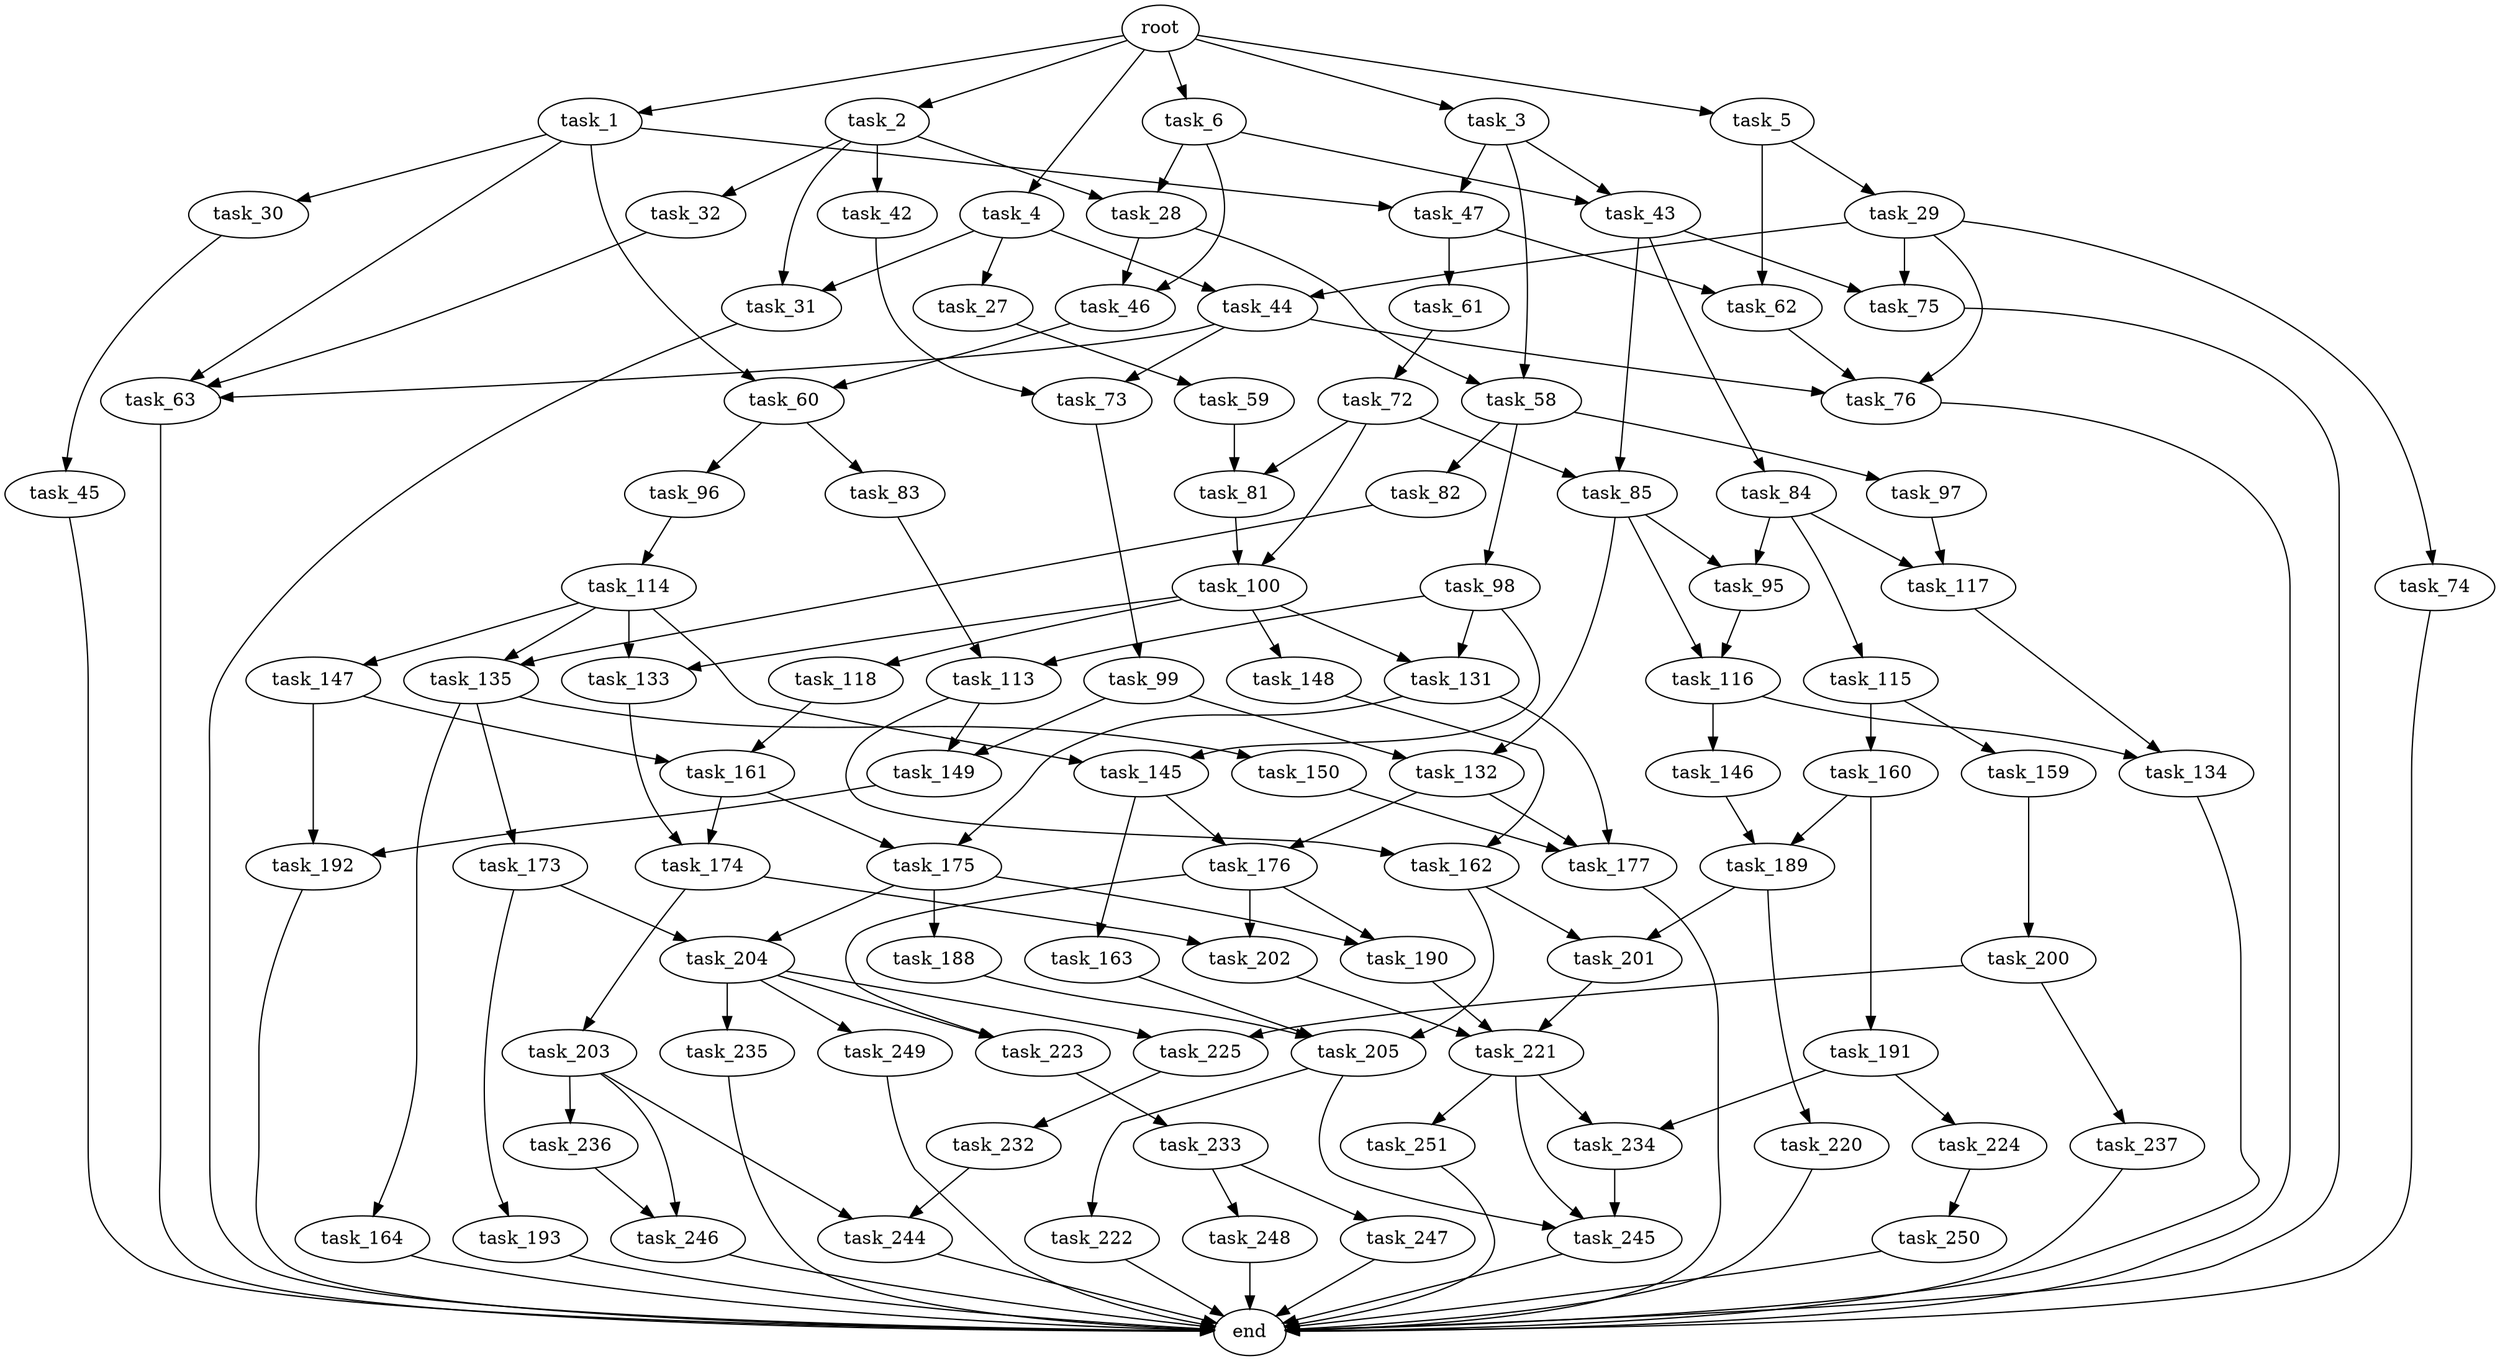 digraph G {
  root [size="0.000000"];
  task_1 [size="73074342733.000000"];
  task_2 [size="11281394179.000000"];
  task_3 [size="30765865626.000000"];
  task_4 [size="28991029248.000000"];
  task_5 [size="565435646477.000000"];
  task_6 [size="2146688967.000000"];
  task_27 [size="90830860816.000000"];
  task_28 [size="23703620736.000000"];
  task_29 [size="8770811277.000000"];
  task_30 [size="22642042020.000000"];
  task_31 [size="66649538556.000000"];
  task_32 [size="26092803293.000000"];
  task_42 [size="8589934592.000000"];
  task_43 [size="28991029248.000000"];
  task_44 [size="16163371952.000000"];
  task_45 [size="125177030081.000000"];
  task_46 [size="489866043091.000000"];
  task_47 [size="144278879619.000000"];
  task_58 [size="488871443986.000000"];
  task_59 [size="231928233984.000000"];
  task_60 [size="57306290930.000000"];
  task_61 [size="29871042620.000000"];
  task_62 [size="224706592436.000000"];
  task_63 [size="368293445632.000000"];
  task_72 [size="50965703225.000000"];
  task_73 [size="17918981037.000000"];
  task_74 [size="549755813888.000000"];
  task_75 [size="134217728000.000000"];
  task_76 [size="541402236497.000000"];
  task_81 [size="782757789696.000000"];
  task_82 [size="28991029248.000000"];
  task_83 [size="272605885303.000000"];
  task_84 [size="25389925921.000000"];
  task_85 [size="14003818305.000000"];
  task_95 [size="368293445632.000000"];
  task_96 [size="564434850559.000000"];
  task_97 [size="466024239237.000000"];
  task_98 [size="12573204141.000000"];
  task_99 [size="549755813888.000000"];
  task_100 [size="895572927466.000000"];
  task_113 [size="28991029248.000000"];
  task_114 [size="13344343882.000000"];
  task_115 [size="35195065124.000000"];
  task_116 [size="284144661914.000000"];
  task_117 [size="68719476736.000000"];
  task_118 [size="231928233984.000000"];
  task_131 [size="2122705296.000000"];
  task_132 [size="1073741824000.000000"];
  task_133 [size="191215507235.000000"];
  task_134 [size="305460501570.000000"];
  task_135 [size="6088432490.000000"];
  task_145 [size="12300134484.000000"];
  task_146 [size="16479328691.000000"];
  task_147 [size="21073552377.000000"];
  task_148 [size="128876037684.000000"];
  task_149 [size="68719476736.000000"];
  task_150 [size="368293445632.000000"];
  task_159 [size="1700789209.000000"];
  task_160 [size="984868491893.000000"];
  task_161 [size="231928233984.000000"];
  task_162 [size="7620051540.000000"];
  task_163 [size="134217728000.000000"];
  task_164 [size="27041377313.000000"];
  task_173 [size="782757789696.000000"];
  task_174 [size="68719476736.000000"];
  task_175 [size="2343563835.000000"];
  task_176 [size="1073741824000.000000"];
  task_177 [size="9170740363.000000"];
  task_188 [size="549755813888.000000"];
  task_189 [size="298688656139.000000"];
  task_190 [size="31321817469.000000"];
  task_191 [size="368293445632.000000"];
  task_192 [size="19847900740.000000"];
  task_193 [size="6721276026.000000"];
  task_200 [size="8589934592.000000"];
  task_201 [size="183992672787.000000"];
  task_202 [size="147762969566.000000"];
  task_203 [size="220836280413.000000"];
  task_204 [size="33670898926.000000"];
  task_205 [size="6230020705.000000"];
  task_220 [size="49583790959.000000"];
  task_221 [size="975570120352.000000"];
  task_222 [size="509753893693.000000"];
  task_223 [size="43218108544.000000"];
  task_224 [size="22256565505.000000"];
  task_225 [size="21128891783.000000"];
  task_232 [size="549755813888.000000"];
  task_233 [size="1000600930.000000"];
  task_234 [size="8589934592.000000"];
  task_235 [size="28991029248.000000"];
  task_236 [size="215352566841.000000"];
  task_237 [size="68719476736.000000"];
  task_244 [size="8814324015.000000"];
  task_245 [size="9447800396.000000"];
  task_246 [size="372413577095.000000"];
  task_247 [size="1073741824000.000000"];
  task_248 [size="134217728000.000000"];
  task_249 [size="231928233984.000000"];
  task_250 [size="782757789696.000000"];
  task_251 [size="640904426331.000000"];
  end [size="0.000000"];

  root -> task_1 [size="1.000000"];
  root -> task_2 [size="1.000000"];
  root -> task_3 [size="1.000000"];
  root -> task_4 [size="1.000000"];
  root -> task_5 [size="1.000000"];
  root -> task_6 [size="1.000000"];
  task_1 -> task_30 [size="301989888.000000"];
  task_1 -> task_47 [size="301989888.000000"];
  task_1 -> task_60 [size="301989888.000000"];
  task_1 -> task_63 [size="301989888.000000"];
  task_2 -> task_28 [size="209715200.000000"];
  task_2 -> task_31 [size="209715200.000000"];
  task_2 -> task_32 [size="209715200.000000"];
  task_2 -> task_42 [size="209715200.000000"];
  task_3 -> task_43 [size="75497472.000000"];
  task_3 -> task_47 [size="75497472.000000"];
  task_3 -> task_58 [size="75497472.000000"];
  task_4 -> task_27 [size="75497472.000000"];
  task_4 -> task_31 [size="75497472.000000"];
  task_4 -> task_44 [size="75497472.000000"];
  task_5 -> task_29 [size="536870912.000000"];
  task_5 -> task_62 [size="536870912.000000"];
  task_6 -> task_28 [size="33554432.000000"];
  task_6 -> task_43 [size="33554432.000000"];
  task_6 -> task_46 [size="33554432.000000"];
  task_27 -> task_59 [size="134217728.000000"];
  task_28 -> task_46 [size="838860800.000000"];
  task_28 -> task_58 [size="838860800.000000"];
  task_29 -> task_44 [size="411041792.000000"];
  task_29 -> task_74 [size="411041792.000000"];
  task_29 -> task_75 [size="411041792.000000"];
  task_29 -> task_76 [size="411041792.000000"];
  task_30 -> task_45 [size="536870912.000000"];
  task_31 -> end [size="1.000000"];
  task_32 -> task_63 [size="838860800.000000"];
  task_42 -> task_73 [size="33554432.000000"];
  task_43 -> task_75 [size="75497472.000000"];
  task_43 -> task_84 [size="75497472.000000"];
  task_43 -> task_85 [size="75497472.000000"];
  task_44 -> task_63 [size="838860800.000000"];
  task_44 -> task_73 [size="838860800.000000"];
  task_44 -> task_76 [size="838860800.000000"];
  task_45 -> end [size="1.000000"];
  task_46 -> task_60 [size="411041792.000000"];
  task_47 -> task_61 [size="536870912.000000"];
  task_47 -> task_62 [size="536870912.000000"];
  task_58 -> task_82 [size="536870912.000000"];
  task_58 -> task_97 [size="536870912.000000"];
  task_58 -> task_98 [size="536870912.000000"];
  task_59 -> task_81 [size="301989888.000000"];
  task_60 -> task_83 [size="134217728.000000"];
  task_60 -> task_96 [size="134217728.000000"];
  task_61 -> task_72 [size="33554432.000000"];
  task_62 -> task_76 [size="209715200.000000"];
  task_63 -> end [size="1.000000"];
  task_72 -> task_81 [size="75497472.000000"];
  task_72 -> task_85 [size="75497472.000000"];
  task_72 -> task_100 [size="75497472.000000"];
  task_73 -> task_99 [size="411041792.000000"];
  task_74 -> end [size="1.000000"];
  task_75 -> end [size="1.000000"];
  task_76 -> end [size="1.000000"];
  task_81 -> task_100 [size="679477248.000000"];
  task_82 -> task_135 [size="75497472.000000"];
  task_83 -> task_113 [size="536870912.000000"];
  task_84 -> task_95 [size="679477248.000000"];
  task_84 -> task_115 [size="679477248.000000"];
  task_84 -> task_117 [size="679477248.000000"];
  task_85 -> task_95 [size="411041792.000000"];
  task_85 -> task_116 [size="411041792.000000"];
  task_85 -> task_132 [size="411041792.000000"];
  task_95 -> task_116 [size="411041792.000000"];
  task_96 -> task_114 [size="679477248.000000"];
  task_97 -> task_117 [size="411041792.000000"];
  task_98 -> task_113 [size="536870912.000000"];
  task_98 -> task_131 [size="536870912.000000"];
  task_98 -> task_145 [size="536870912.000000"];
  task_99 -> task_132 [size="536870912.000000"];
  task_99 -> task_149 [size="536870912.000000"];
  task_100 -> task_118 [size="838860800.000000"];
  task_100 -> task_131 [size="838860800.000000"];
  task_100 -> task_133 [size="838860800.000000"];
  task_100 -> task_148 [size="838860800.000000"];
  task_113 -> task_149 [size="75497472.000000"];
  task_113 -> task_162 [size="75497472.000000"];
  task_114 -> task_133 [size="301989888.000000"];
  task_114 -> task_135 [size="301989888.000000"];
  task_114 -> task_145 [size="301989888.000000"];
  task_114 -> task_147 [size="301989888.000000"];
  task_115 -> task_159 [size="838860800.000000"];
  task_115 -> task_160 [size="838860800.000000"];
  task_116 -> task_134 [size="838860800.000000"];
  task_116 -> task_146 [size="838860800.000000"];
  task_117 -> task_134 [size="134217728.000000"];
  task_118 -> task_161 [size="301989888.000000"];
  task_131 -> task_175 [size="75497472.000000"];
  task_131 -> task_177 [size="75497472.000000"];
  task_132 -> task_176 [size="838860800.000000"];
  task_132 -> task_177 [size="838860800.000000"];
  task_133 -> task_174 [size="209715200.000000"];
  task_134 -> end [size="1.000000"];
  task_135 -> task_150 [size="411041792.000000"];
  task_135 -> task_164 [size="411041792.000000"];
  task_135 -> task_173 [size="411041792.000000"];
  task_145 -> task_163 [size="679477248.000000"];
  task_145 -> task_176 [size="679477248.000000"];
  task_146 -> task_189 [size="679477248.000000"];
  task_147 -> task_161 [size="75497472.000000"];
  task_147 -> task_192 [size="75497472.000000"];
  task_148 -> task_162 [size="134217728.000000"];
  task_149 -> task_192 [size="134217728.000000"];
  task_150 -> task_177 [size="411041792.000000"];
  task_159 -> task_200 [size="33554432.000000"];
  task_160 -> task_189 [size="679477248.000000"];
  task_160 -> task_191 [size="679477248.000000"];
  task_161 -> task_174 [size="301989888.000000"];
  task_161 -> task_175 [size="301989888.000000"];
  task_162 -> task_201 [size="209715200.000000"];
  task_162 -> task_205 [size="209715200.000000"];
  task_163 -> task_205 [size="209715200.000000"];
  task_164 -> end [size="1.000000"];
  task_173 -> task_193 [size="679477248.000000"];
  task_173 -> task_204 [size="679477248.000000"];
  task_174 -> task_202 [size="134217728.000000"];
  task_174 -> task_203 [size="134217728.000000"];
  task_175 -> task_188 [size="75497472.000000"];
  task_175 -> task_190 [size="75497472.000000"];
  task_175 -> task_204 [size="75497472.000000"];
  task_176 -> task_190 [size="838860800.000000"];
  task_176 -> task_202 [size="838860800.000000"];
  task_176 -> task_223 [size="838860800.000000"];
  task_177 -> end [size="1.000000"];
  task_188 -> task_205 [size="536870912.000000"];
  task_189 -> task_201 [size="209715200.000000"];
  task_189 -> task_220 [size="209715200.000000"];
  task_190 -> task_221 [size="33554432.000000"];
  task_191 -> task_224 [size="411041792.000000"];
  task_191 -> task_234 [size="411041792.000000"];
  task_192 -> end [size="1.000000"];
  task_193 -> end [size="1.000000"];
  task_200 -> task_225 [size="33554432.000000"];
  task_200 -> task_237 [size="33554432.000000"];
  task_201 -> task_221 [size="134217728.000000"];
  task_202 -> task_221 [size="411041792.000000"];
  task_203 -> task_236 [size="411041792.000000"];
  task_203 -> task_244 [size="411041792.000000"];
  task_203 -> task_246 [size="411041792.000000"];
  task_204 -> task_223 [size="536870912.000000"];
  task_204 -> task_225 [size="536870912.000000"];
  task_204 -> task_235 [size="536870912.000000"];
  task_204 -> task_249 [size="536870912.000000"];
  task_205 -> task_222 [size="134217728.000000"];
  task_205 -> task_245 [size="134217728.000000"];
  task_220 -> end [size="1.000000"];
  task_221 -> task_234 [size="838860800.000000"];
  task_221 -> task_245 [size="838860800.000000"];
  task_221 -> task_251 [size="838860800.000000"];
  task_222 -> end [size="1.000000"];
  task_223 -> task_233 [size="679477248.000000"];
  task_224 -> task_250 [size="679477248.000000"];
  task_225 -> task_232 [size="411041792.000000"];
  task_232 -> task_244 [size="536870912.000000"];
  task_233 -> task_247 [size="75497472.000000"];
  task_233 -> task_248 [size="75497472.000000"];
  task_234 -> task_245 [size="33554432.000000"];
  task_235 -> end [size="1.000000"];
  task_236 -> task_246 [size="301989888.000000"];
  task_237 -> end [size="1.000000"];
  task_244 -> end [size="1.000000"];
  task_245 -> end [size="1.000000"];
  task_246 -> end [size="1.000000"];
  task_247 -> end [size="1.000000"];
  task_248 -> end [size="1.000000"];
  task_249 -> end [size="1.000000"];
  task_250 -> end [size="1.000000"];
  task_251 -> end [size="1.000000"];
}
